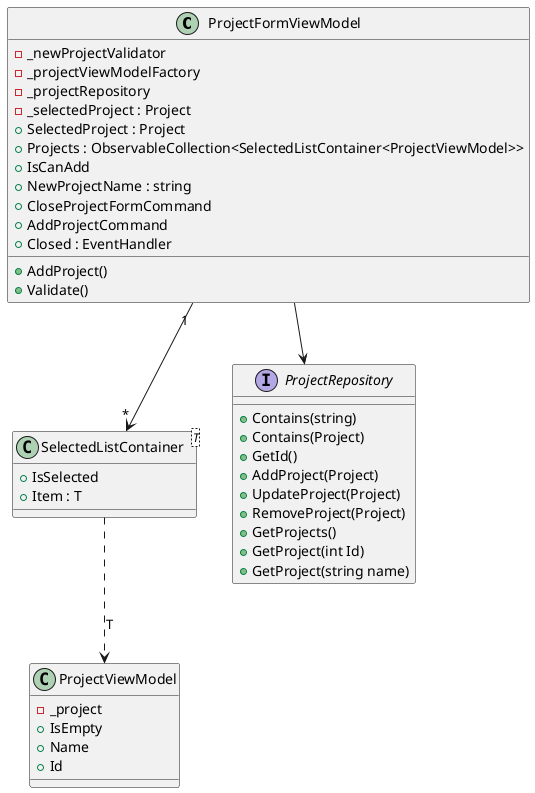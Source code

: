 @startuml

class "ProjectFormViewModel" as pf {
    - _newProjectValidator
    - _projectViewModelFactory
    - _projectRepository
    - _selectedProject : Project
    + SelectedProject : Project
    + Projects : ObservableCollection<SelectedListContainer<ProjectViewModel>>
    + IsCanAdd
    + NewProjectName : string
    + CloseProjectFormCommand
    + AddProjectCommand
    + AddProject()
    + Validate()
    + Closed : EventHandler
}

class "SelectedListContainer<T>" as container {
    + IsSelected
    + Item : T
}

class "ProjectViewModel" as projectVM {
    - _project
    + IsEmpty
    + Name
    + Id
}

pf "1" --> "*" container

container ..> projectVM : "T"

interface "ProjectRepository" as pr {
    + Contains(string)
    + Contains(Project)
    + GetId()
    + AddProject(Project)
    + UpdateProject(Project)
    + RemoveProject(Project)
    + GetProjects()
    + GetProject(int Id)
    + GetProject(string name)
}

pf --> pr



@enduml